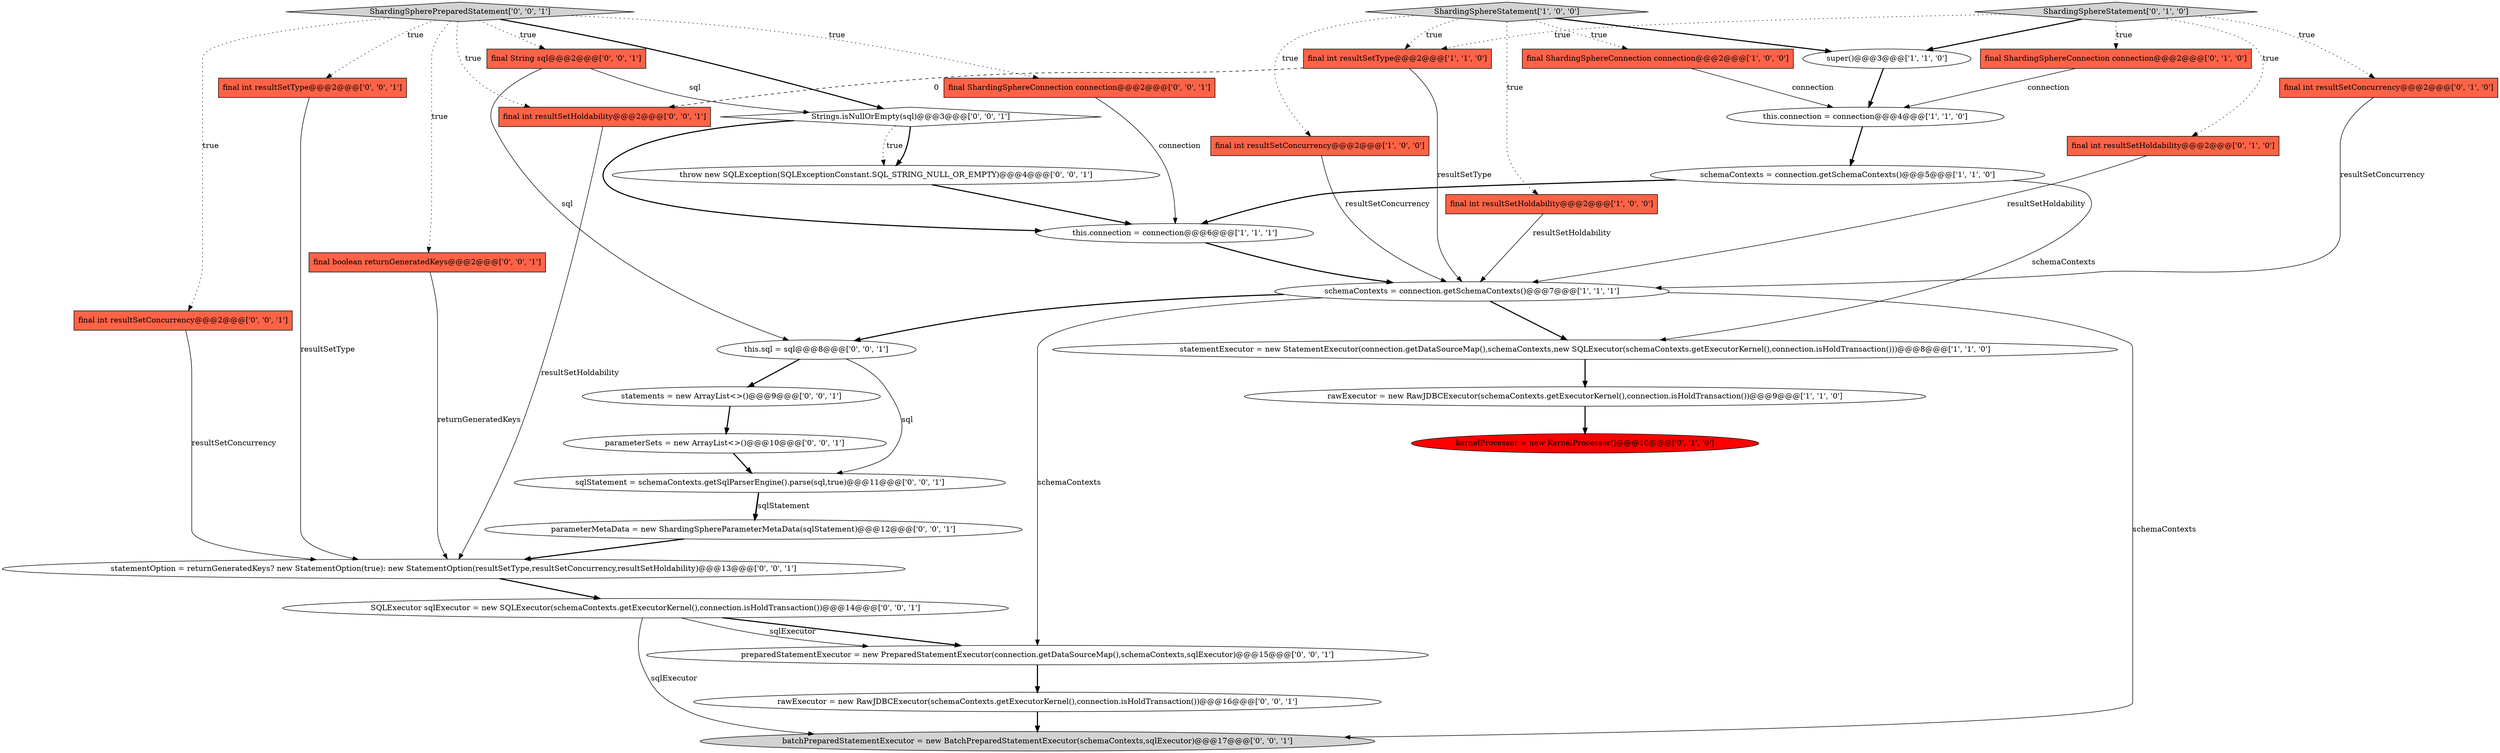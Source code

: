 digraph {
20 [style = filled, label = "SQLExecutor sqlExecutor = new SQLExecutor(schemaContexts.getExecutorKernel(),connection.isHoldTransaction())@@@14@@@['0', '0', '1']", fillcolor = white, shape = ellipse image = "AAA0AAABBB3BBB"];
14 [style = filled, label = "kernelProcessor = new KernelProcessor()@@@10@@@['0', '1', '0']", fillcolor = red, shape = ellipse image = "AAA1AAABBB2BBB"];
19 [style = filled, label = "final String sql@@@2@@@['0', '0', '1']", fillcolor = tomato, shape = box image = "AAA0AAABBB3BBB"];
12 [style = filled, label = "final ShardingSphereConnection connection@@@2@@@['0', '1', '0']", fillcolor = tomato, shape = box image = "AAA0AAABBB2BBB"];
9 [style = filled, label = "this.connection = connection@@@4@@@['1', '1', '0']", fillcolor = white, shape = ellipse image = "AAA0AAABBB1BBB"];
30 [style = filled, label = "throw new SQLException(SQLExceptionConstant.SQL_STRING_NULL_OR_EMPTY)@@@4@@@['0', '0', '1']", fillcolor = white, shape = ellipse image = "AAA0AAABBB3BBB"];
11 [style = filled, label = "super()@@@3@@@['1', '1', '0']", fillcolor = white, shape = ellipse image = "AAA0AAABBB1BBB"];
35 [style = filled, label = "rawExecutor = new RawJDBCExecutor(schemaContexts.getExecutorKernel(),connection.isHoldTransaction())@@@16@@@['0', '0', '1']", fillcolor = white, shape = ellipse image = "AAA0AAABBB3BBB"];
18 [style = filled, label = "Strings.isNullOrEmpty(sql)@@@3@@@['0', '0', '1']", fillcolor = white, shape = diamond image = "AAA0AAABBB3BBB"];
17 [style = filled, label = "preparedStatementExecutor = new PreparedStatementExecutor(connection.getDataSourceMap(),schemaContexts,sqlExecutor)@@@15@@@['0', '0', '1']", fillcolor = white, shape = ellipse image = "AAA0AAABBB3BBB"];
0 [style = filled, label = "ShardingSphereStatement['1', '0', '0']", fillcolor = lightgray, shape = diamond image = "AAA0AAABBB1BBB"];
29 [style = filled, label = "final int resultSetType@@@2@@@['0', '0', '1']", fillcolor = tomato, shape = box image = "AAA0AAABBB3BBB"];
3 [style = filled, label = "this.connection = connection@@@6@@@['1', '1', '1']", fillcolor = white, shape = ellipse image = "AAA0AAABBB1BBB"];
33 [style = filled, label = "final int resultSetHoldability@@@2@@@['0', '0', '1']", fillcolor = tomato, shape = box image = "AAA0AAABBB3BBB"];
2 [style = filled, label = "final int resultSetConcurrency@@@2@@@['1', '0', '0']", fillcolor = tomato, shape = box image = "AAA0AAABBB1BBB"];
16 [style = filled, label = "ShardingSphereStatement['0', '1', '0']", fillcolor = lightgray, shape = diamond image = "AAA0AAABBB2BBB"];
8 [style = filled, label = "schemaContexts = connection.getSchemaContexts()@@@5@@@['1', '1', '0']", fillcolor = white, shape = ellipse image = "AAA0AAABBB1BBB"];
26 [style = filled, label = "this.sql = sql@@@8@@@['0', '0', '1']", fillcolor = white, shape = ellipse image = "AAA0AAABBB3BBB"];
4 [style = filled, label = "final ShardingSphereConnection connection@@@2@@@['1', '0', '0']", fillcolor = tomato, shape = box image = "AAA0AAABBB1BBB"];
31 [style = filled, label = "statements = new ArrayList<>()@@@9@@@['0', '0', '1']", fillcolor = white, shape = ellipse image = "AAA0AAABBB3BBB"];
10 [style = filled, label = "final int resultSetType@@@2@@@['1', '1', '0']", fillcolor = tomato, shape = box image = "AAA0AAABBB1BBB"];
23 [style = filled, label = "final boolean returnGeneratedKeys@@@2@@@['0', '0', '1']", fillcolor = tomato, shape = box image = "AAA0AAABBB3BBB"];
25 [style = filled, label = "final ShardingSphereConnection connection@@@2@@@['0', '0', '1']", fillcolor = tomato, shape = box image = "AAA0AAABBB3BBB"];
28 [style = filled, label = "ShardingSpherePreparedStatement['0', '0', '1']", fillcolor = lightgray, shape = diamond image = "AAA0AAABBB3BBB"];
34 [style = filled, label = "parameterSets = new ArrayList<>()@@@10@@@['0', '0', '1']", fillcolor = white, shape = ellipse image = "AAA0AAABBB3BBB"];
24 [style = filled, label = "final int resultSetConcurrency@@@2@@@['0', '0', '1']", fillcolor = tomato, shape = box image = "AAA0AAABBB3BBB"];
1 [style = filled, label = "rawExecutor = new RawJDBCExecutor(schemaContexts.getExecutorKernel(),connection.isHoldTransaction())@@@9@@@['1', '1', '0']", fillcolor = white, shape = ellipse image = "AAA0AAABBB1BBB"];
6 [style = filled, label = "statementExecutor = new StatementExecutor(connection.getDataSourceMap(),schemaContexts,new SQLExecutor(schemaContexts.getExecutorKernel(),connection.isHoldTransaction()))@@@8@@@['1', '1', '0']", fillcolor = white, shape = ellipse image = "AAA0AAABBB1BBB"];
22 [style = filled, label = "statementOption = returnGeneratedKeys? new StatementOption(true): new StatementOption(resultSetType,resultSetConcurrency,resultSetHoldability)@@@13@@@['0', '0', '1']", fillcolor = white, shape = ellipse image = "AAA0AAABBB3BBB"];
15 [style = filled, label = "final int resultSetConcurrency@@@2@@@['0', '1', '0']", fillcolor = tomato, shape = box image = "AAA0AAABBB2BBB"];
21 [style = filled, label = "parameterMetaData = new ShardingSphereParameterMetaData(sqlStatement)@@@12@@@['0', '0', '1']", fillcolor = white, shape = ellipse image = "AAA0AAABBB3BBB"];
7 [style = filled, label = "schemaContexts = connection.getSchemaContexts()@@@7@@@['1', '1', '1']", fillcolor = white, shape = ellipse image = "AAA0AAABBB1BBB"];
27 [style = filled, label = "batchPreparedStatementExecutor = new BatchPreparedStatementExecutor(schemaContexts,sqlExecutor)@@@17@@@['0', '0', '1']", fillcolor = lightgray, shape = ellipse image = "AAA0AAABBB3BBB"];
5 [style = filled, label = "final int resultSetHoldability@@@2@@@['1', '0', '0']", fillcolor = tomato, shape = box image = "AAA0AAABBB1BBB"];
32 [style = filled, label = "sqlStatement = schemaContexts.getSqlParserEngine().parse(sql,true)@@@11@@@['0', '0', '1']", fillcolor = white, shape = ellipse image = "AAA0AAABBB3BBB"];
13 [style = filled, label = "final int resultSetHoldability@@@2@@@['0', '1', '0']", fillcolor = tomato, shape = box image = "AAA0AAABBB2BBB"];
18->3 [style = bold, label=""];
19->18 [style = solid, label="sql"];
35->27 [style = bold, label=""];
18->30 [style = dotted, label="true"];
32->21 [style = bold, label=""];
20->17 [style = bold, label=""];
16->11 [style = bold, label=""];
28->18 [style = bold, label=""];
7->27 [style = solid, label="schemaContexts"];
0->5 [style = dotted, label="true"];
16->12 [style = dotted, label="true"];
16->13 [style = dotted, label="true"];
0->10 [style = dotted, label="true"];
19->26 [style = solid, label="sql"];
28->33 [style = dotted, label="true"];
13->7 [style = solid, label="resultSetHoldability"];
28->25 [style = dotted, label="true"];
15->7 [style = solid, label="resultSetConcurrency"];
24->22 [style = solid, label="resultSetConcurrency"];
4->9 [style = solid, label="connection"];
8->3 [style = bold, label=""];
0->4 [style = dotted, label="true"];
32->21 [style = solid, label="sqlStatement"];
18->30 [style = bold, label=""];
0->11 [style = bold, label=""];
12->9 [style = solid, label="connection"];
10->33 [style = dashed, label="0"];
28->19 [style = dotted, label="true"];
11->9 [style = bold, label=""];
9->8 [style = bold, label=""];
16->10 [style = dotted, label="true"];
31->34 [style = bold, label=""];
25->3 [style = solid, label="connection"];
7->26 [style = bold, label=""];
28->29 [style = dotted, label="true"];
6->1 [style = bold, label=""];
5->7 [style = solid, label="resultSetHoldability"];
2->7 [style = solid, label="resultSetConcurrency"];
26->31 [style = bold, label=""];
20->27 [style = solid, label="sqlExecutor"];
28->24 [style = dotted, label="true"];
26->32 [style = solid, label="sql"];
22->20 [style = bold, label=""];
3->7 [style = bold, label=""];
30->3 [style = bold, label=""];
21->22 [style = bold, label=""];
20->17 [style = solid, label="sqlExecutor"];
7->6 [style = bold, label=""];
10->7 [style = solid, label="resultSetType"];
28->23 [style = dotted, label="true"];
33->22 [style = solid, label="resultSetHoldability"];
1->14 [style = bold, label=""];
34->32 [style = bold, label=""];
0->2 [style = dotted, label="true"];
29->22 [style = solid, label="resultSetType"];
8->6 [style = solid, label="schemaContexts"];
7->17 [style = solid, label="schemaContexts"];
16->15 [style = dotted, label="true"];
17->35 [style = bold, label=""];
23->22 [style = solid, label="returnGeneratedKeys"];
}
